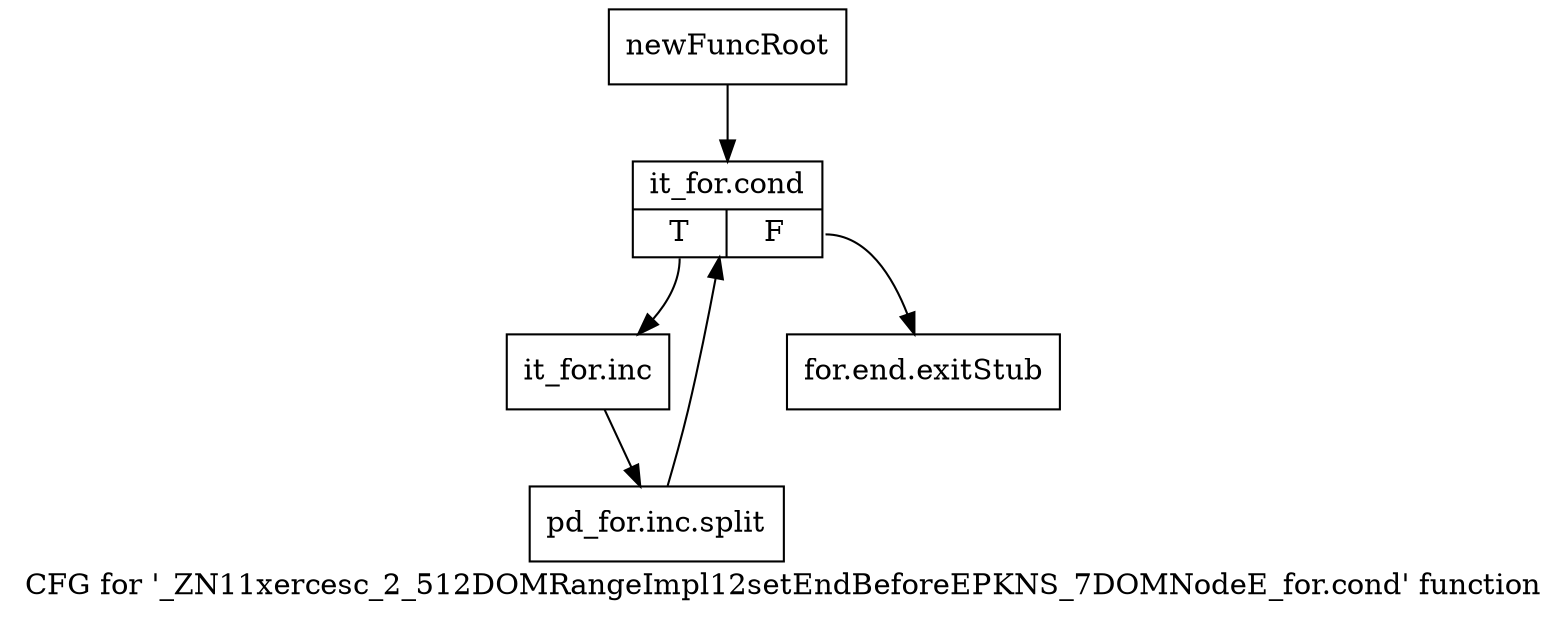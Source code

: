 digraph "CFG for '_ZN11xercesc_2_512DOMRangeImpl12setEndBeforeEPKNS_7DOMNodeE_for.cond' function" {
	label="CFG for '_ZN11xercesc_2_512DOMRangeImpl12setEndBeforeEPKNS_7DOMNodeE_for.cond' function";

	Node0x97e4f50 [shape=record,label="{newFuncRoot}"];
	Node0x97e4f50 -> Node0x97e53a0;
	Node0x97e4fa0 [shape=record,label="{for.end.exitStub}"];
	Node0x97e53a0 [shape=record,label="{it_for.cond|{<s0>T|<s1>F}}"];
	Node0x97e53a0:s0 -> Node0x97e53f0;
	Node0x97e53a0:s1 -> Node0x97e4fa0;
	Node0x97e53f0 [shape=record,label="{it_for.inc}"];
	Node0x97e53f0 -> Node0xcd925a0;
	Node0xcd925a0 [shape=record,label="{pd_for.inc.split}"];
	Node0xcd925a0 -> Node0x97e53a0;
}
